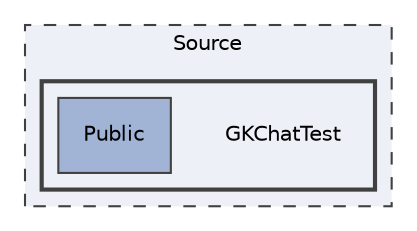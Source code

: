 digraph "Source/GKChatTest"
{
 // LATEX_PDF_SIZE
  edge [fontname="Helvetica",fontsize="10",labelfontname="Helvetica",labelfontsize="10"];
  node [fontname="Helvetica",fontsize="10",shape=record];
  compound=true
  subgraph clusterdir_74389ed8173ad57b461b9d623a1f3867 {
    graph [ bgcolor="#edf0f7", pencolor="grey25", style="filled,dashed,", label="Source", fontname="Helvetica", fontsize="10", URL="dir_74389ed8173ad57b461b9d623a1f3867.html"]
  subgraph clusterdir_aa66b2ef00595f9519f07201864fc913 {
    graph [ bgcolor="#edf0f7", pencolor="grey25", style="filled,bold,", label="", fontname="Helvetica", fontsize="10", URL="dir_aa66b2ef00595f9519f07201864fc913.html"]
    dir_aa66b2ef00595f9519f07201864fc913 [shape=plaintext, label="GKChatTest"];
  dir_909b38ea939e7c70c0a89a453048621a [shape=box, label="Public", style="filled,", fillcolor="#a2b4d6", color="grey25", URL="dir_909b38ea939e7c70c0a89a453048621a.html"];
  }
  }
}
